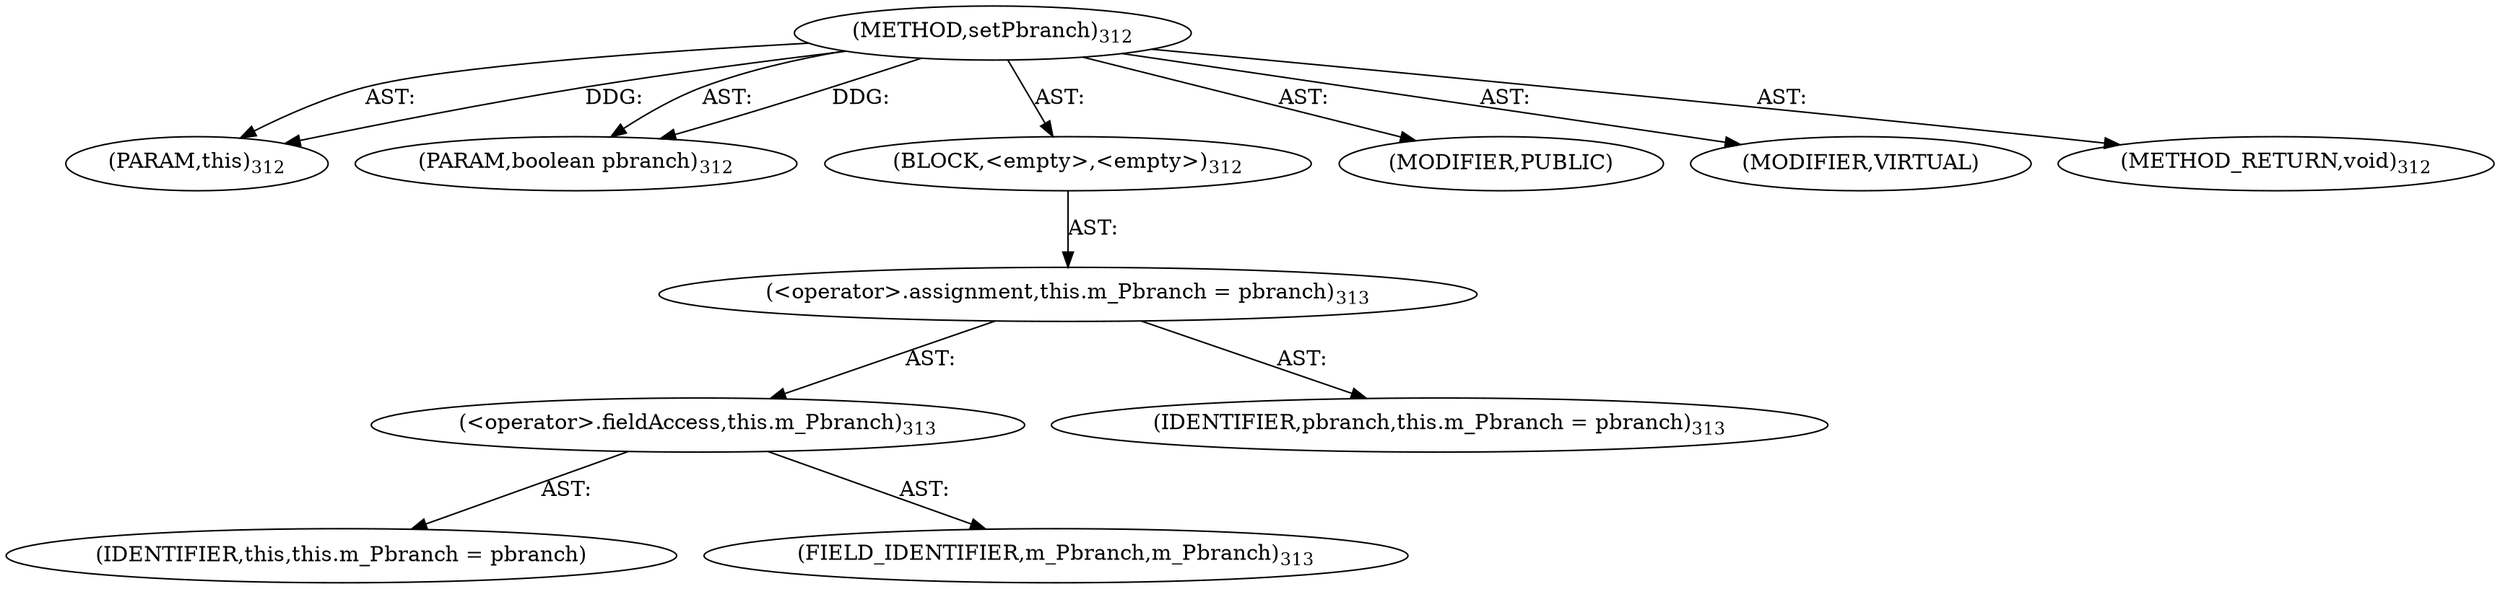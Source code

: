 digraph "setPbranch" {  
"111669149708" [label = <(METHOD,setPbranch)<SUB>312</SUB>> ]
"115964117013" [label = <(PARAM,this)<SUB>312</SUB>> ]
"115964117014" [label = <(PARAM,boolean pbranch)<SUB>312</SUB>> ]
"25769803802" [label = <(BLOCK,&lt;empty&gt;,&lt;empty&gt;)<SUB>312</SUB>> ]
"30064771146" [label = <(&lt;operator&gt;.assignment,this.m_Pbranch = pbranch)<SUB>313</SUB>> ]
"30064771147" [label = <(&lt;operator&gt;.fieldAccess,this.m_Pbranch)<SUB>313</SUB>> ]
"68719476804" [label = <(IDENTIFIER,this,this.m_Pbranch = pbranch)> ]
"55834574864" [label = <(FIELD_IDENTIFIER,m_Pbranch,m_Pbranch)<SUB>313</SUB>> ]
"68719476805" [label = <(IDENTIFIER,pbranch,this.m_Pbranch = pbranch)<SUB>313</SUB>> ]
"133143986209" [label = <(MODIFIER,PUBLIC)> ]
"133143986210" [label = <(MODIFIER,VIRTUAL)> ]
"128849018892" [label = <(METHOD_RETURN,void)<SUB>312</SUB>> ]
  "111669149708" -> "115964117013"  [ label = "AST: "] 
  "111669149708" -> "115964117014"  [ label = "AST: "] 
  "111669149708" -> "25769803802"  [ label = "AST: "] 
  "111669149708" -> "133143986209"  [ label = "AST: "] 
  "111669149708" -> "133143986210"  [ label = "AST: "] 
  "111669149708" -> "128849018892"  [ label = "AST: "] 
  "25769803802" -> "30064771146"  [ label = "AST: "] 
  "30064771146" -> "30064771147"  [ label = "AST: "] 
  "30064771146" -> "68719476805"  [ label = "AST: "] 
  "30064771147" -> "68719476804"  [ label = "AST: "] 
  "30064771147" -> "55834574864"  [ label = "AST: "] 
  "111669149708" -> "115964117013"  [ label = "DDG: "] 
  "111669149708" -> "115964117014"  [ label = "DDG: "] 
}
